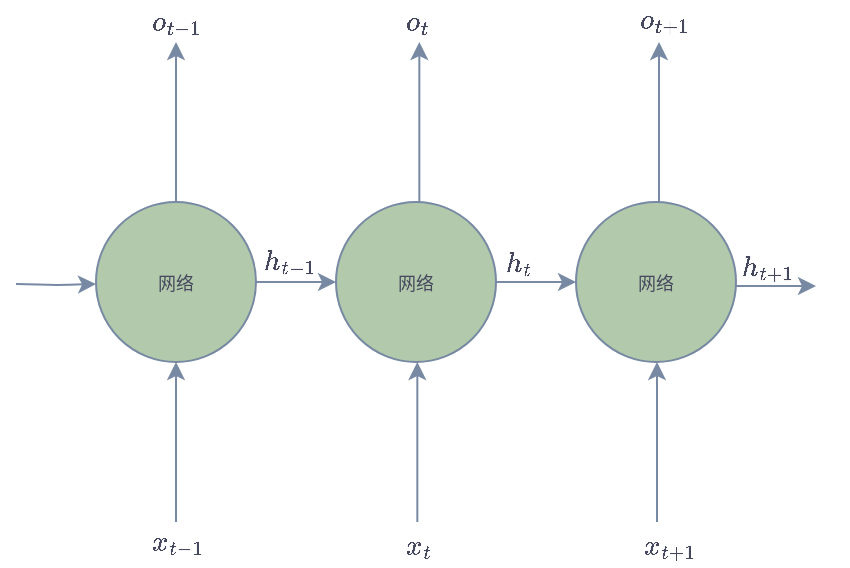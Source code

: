 <mxfile version="18.0.2" type="github">
  <diagram id="31BLZd92ja2dXJdSoaIn" name="Page-1">
    <mxGraphModel dx="1038" dy="575" grid="1" gridSize="10" guides="1" tooltips="1" connect="1" arrows="1" fold="1" page="1" pageScale="1" pageWidth="827" pageHeight="1169" math="1" shadow="0">
      <root>
        <mxCell id="0" />
        <mxCell id="1" parent="0" />
        <mxCell id="v4L_J94njMkgdgbDue3f-14" value="$$x_{t-1}$$" style="text;html=1;resizable=0;autosize=1;align=center;verticalAlign=middle;points=[];fillColor=none;strokeColor=none;rounded=0;fontColor=#46495D;" parent="1" vertex="1">
          <mxGeometry x="200" y="520" width="80" height="20" as="geometry" />
        </mxCell>
        <mxCell id="v4L_J94njMkgdgbDue3f-15" value="$$x_{t}$$" style="text;html=1;resizable=0;autosize=1;align=center;verticalAlign=middle;points=[];fillColor=none;strokeColor=none;rounded=0;fontColor=#46495D;" parent="1" vertex="1">
          <mxGeometry x="326" y="522" width="70" height="20" as="geometry" />
        </mxCell>
        <mxCell id="v4L_J94njMkgdgbDue3f-16" value="$$x_{t+1}$$" style="text;html=1;resizable=0;autosize=1;align=center;verticalAlign=middle;points=[];fillColor=none;strokeColor=none;rounded=0;fontColor=#46495D;" parent="1" vertex="1">
          <mxGeometry x="446" y="522" width="80" height="20" as="geometry" />
        </mxCell>
        <mxCell id="v4L_J94njMkgdgbDue3f-19" value="$$h_{t-1}$$" style="text;html=1;resizable=0;autosize=1;align=center;verticalAlign=middle;points=[];fillColor=none;strokeColor=none;rounded=0;fontColor=#46495D;" parent="1" vertex="1">
          <mxGeometry x="257" y="380" width="80" height="20" as="geometry" />
        </mxCell>
        <mxCell id="v4L_J94njMkgdgbDue3f-20" value="$$h_{t}$$" style="text;html=1;resizable=0;autosize=1;align=center;verticalAlign=middle;points=[];fillColor=none;strokeColor=none;rounded=0;fontColor=#46495D;" parent="1" vertex="1">
          <mxGeometry x="375.5" y="381" width="70" height="20" as="geometry" />
        </mxCell>
        <mxCell id="v4L_J94njMkgdgbDue3f-23" value="$$h_{t+1}$$" style="text;html=1;resizable=0;autosize=1;align=center;verticalAlign=middle;points=[];fillColor=none;strokeColor=none;rounded=0;fontColor=#46495D;" parent="1" vertex="1">
          <mxGeometry x="496" y="383" width="80" height="20" as="geometry" />
        </mxCell>
        <mxCell id="v4L_J94njMkgdgbDue3f-29" value="$$o_{t-1}$$" style="text;html=1;resizable=0;autosize=1;align=center;verticalAlign=middle;points=[];fillColor=none;strokeColor=none;rounded=0;fontColor=#46495D;" parent="1" vertex="1">
          <mxGeometry x="200" y="260" width="80" height="20" as="geometry" />
        </mxCell>
        <mxCell id="v4L_J94njMkgdgbDue3f-30" value="$$o_{t}$$" style="text;html=1;resizable=0;autosize=1;align=center;verticalAlign=middle;points=[];fillColor=none;strokeColor=none;rounded=0;fontColor=#46495D;" parent="1" vertex="1">
          <mxGeometry x="325" y="260" width="70" height="20" as="geometry" />
        </mxCell>
        <mxCell id="v4L_J94njMkgdgbDue3f-35" value="$$o_{t+1}$$" style="text;html=1;resizable=0;autosize=1;align=center;verticalAlign=middle;points=[];fillColor=none;strokeColor=none;rounded=0;fontColor=#46495D;" parent="1" vertex="1">
          <mxGeometry x="444" y="259" width="80" height="20" as="geometry" />
        </mxCell>
        <mxCell id="v4L_J94njMkgdgbDue3f-45" value="" style="edgeStyle=orthogonalEdgeStyle;curved=0;rounded=1;sketch=0;orthogonalLoop=1;jettySize=auto;html=1;strokeColor=#788AA3;fontColor=#46495D;" parent="1" source="v4L_J94njMkgdgbDue3f-36" target="v4L_J94njMkgdgbDue3f-37" edge="1">
          <mxGeometry relative="1" as="geometry" />
        </mxCell>
        <mxCell id="v4L_J94njMkgdgbDue3f-36" value="&lt;span style=&quot;font-size: 9px;&quot;&gt;网络&lt;/span&gt;" style="ellipse;whiteSpace=wrap;html=1;aspect=fixed;fillColor=#B2C9AB;strokeColor=#788AA3;fontColor=#46495D;" parent="1" vertex="1">
          <mxGeometry x="200" y="360" width="80" height="80" as="geometry" />
        </mxCell>
        <mxCell id="v4L_J94njMkgdgbDue3f-46" value="" style="edgeStyle=orthogonalEdgeStyle;curved=0;rounded=1;sketch=0;orthogonalLoop=1;jettySize=auto;html=1;strokeColor=#788AA3;fontColor=#46495D;" parent="1" source="v4L_J94njMkgdgbDue3f-37" target="v4L_J94njMkgdgbDue3f-38" edge="1">
          <mxGeometry relative="1" as="geometry" />
        </mxCell>
        <mxCell id="v4L_J94njMkgdgbDue3f-37" value="&lt;span style=&quot;font-size: 9px;&quot;&gt;网络&lt;/span&gt;" style="ellipse;whiteSpace=wrap;html=1;aspect=fixed;fillColor=#B2C9AB;strokeColor=#788AA3;fontColor=#46495D;" parent="1" vertex="1">
          <mxGeometry x="320" y="360" width="80" height="80" as="geometry" />
        </mxCell>
        <mxCell id="v4L_J94njMkgdgbDue3f-38" value="&lt;span style=&quot;font-size: 9px;&quot;&gt;网络&lt;/span&gt;" style="ellipse;whiteSpace=wrap;html=1;aspect=fixed;fillColor=#B2C9AB;strokeColor=#788AA3;fontColor=#46495D;" parent="1" vertex="1">
          <mxGeometry x="440" y="360" width="80" height="80" as="geometry" />
        </mxCell>
        <mxCell id="v4L_J94njMkgdgbDue3f-39" value="" style="edgeStyle=orthogonalEdgeStyle;rounded=0;orthogonalLoop=1;jettySize=auto;html=1;startArrow=classic;startFill=1;endArrow=none;endFill=0;strokeColor=#788AA3;fontColor=#46495D;" parent="1" edge="1">
          <mxGeometry relative="1" as="geometry">
            <mxPoint x="240" y="440" as="sourcePoint" />
            <mxPoint x="240" y="520" as="targetPoint" />
          </mxGeometry>
        </mxCell>
        <mxCell id="v4L_J94njMkgdgbDue3f-40" value="" style="edgeStyle=orthogonalEdgeStyle;rounded=0;orthogonalLoop=1;jettySize=auto;html=1;startArrow=classic;startFill=1;endArrow=none;endFill=0;strokeColor=#788AA3;fontColor=#46495D;" parent="1" edge="1">
          <mxGeometry relative="1" as="geometry">
            <mxPoint x="360.67" y="440" as="sourcePoint" />
            <mxPoint x="360.67" y="520" as="targetPoint" />
          </mxGeometry>
        </mxCell>
        <mxCell id="v4L_J94njMkgdgbDue3f-41" value="" style="edgeStyle=orthogonalEdgeStyle;rounded=0;orthogonalLoop=1;jettySize=auto;html=1;startArrow=classic;startFill=1;endArrow=none;endFill=0;strokeColor=#788AA3;fontColor=#46495D;" parent="1" edge="1">
          <mxGeometry relative="1" as="geometry">
            <mxPoint x="480.5" y="440" as="sourcePoint" />
            <mxPoint x="480.5" y="520" as="targetPoint" />
          </mxGeometry>
        </mxCell>
        <mxCell id="v4L_J94njMkgdgbDue3f-42" value="" style="edgeStyle=orthogonalEdgeStyle;rounded=0;orthogonalLoop=1;jettySize=auto;html=1;startArrow=classic;startFill=1;endArrow=none;endFill=0;strokeColor=#788AA3;fontColor=#46495D;" parent="1" edge="1">
          <mxGeometry relative="1" as="geometry">
            <mxPoint x="240" y="280" as="sourcePoint" />
            <mxPoint x="240" y="360" as="targetPoint" />
          </mxGeometry>
        </mxCell>
        <mxCell id="v4L_J94njMkgdgbDue3f-43" value="" style="edgeStyle=orthogonalEdgeStyle;rounded=0;orthogonalLoop=1;jettySize=auto;html=1;startArrow=classic;startFill=1;endArrow=none;endFill=0;strokeColor=#788AA3;fontColor=#46495D;" parent="1" edge="1">
          <mxGeometry relative="1" as="geometry">
            <mxPoint x="361.67" y="280" as="sourcePoint" />
            <mxPoint x="361.67" y="360" as="targetPoint" />
          </mxGeometry>
        </mxCell>
        <mxCell id="v4L_J94njMkgdgbDue3f-44" value="" style="edgeStyle=orthogonalEdgeStyle;rounded=0;orthogonalLoop=1;jettySize=auto;html=1;startArrow=classic;startFill=1;endArrow=none;endFill=0;strokeColor=#788AA3;fontColor=#46495D;" parent="1" edge="1">
          <mxGeometry relative="1" as="geometry">
            <mxPoint x="481.5" y="280" as="sourcePoint" />
            <mxPoint x="481.5" y="360" as="targetPoint" />
          </mxGeometry>
        </mxCell>
        <mxCell id="v4L_J94njMkgdgbDue3f-49" value="" style="edgeStyle=orthogonalEdgeStyle;curved=0;rounded=1;sketch=0;orthogonalLoop=1;jettySize=auto;html=1;strokeColor=#788AA3;fontColor=#46495D;" parent="1" edge="1">
          <mxGeometry relative="1" as="geometry">
            <mxPoint x="520" y="402" as="sourcePoint" />
            <mxPoint x="560" y="402" as="targetPoint" />
            <Array as="points">
              <mxPoint x="540" y="402" />
              <mxPoint x="540" y="402" />
            </Array>
          </mxGeometry>
        </mxCell>
        <mxCell id="v4L_J94njMkgdgbDue3f-50" value="" style="edgeStyle=orthogonalEdgeStyle;curved=0;rounded=1;sketch=0;orthogonalLoop=1;jettySize=auto;html=1;strokeColor=#788AA3;fontColor=#46495D;" parent="1" edge="1">
          <mxGeometry relative="1" as="geometry">
            <mxPoint x="160" y="401" as="sourcePoint" />
            <mxPoint x="200" y="401" as="targetPoint" />
          </mxGeometry>
        </mxCell>
      </root>
    </mxGraphModel>
  </diagram>
</mxfile>
